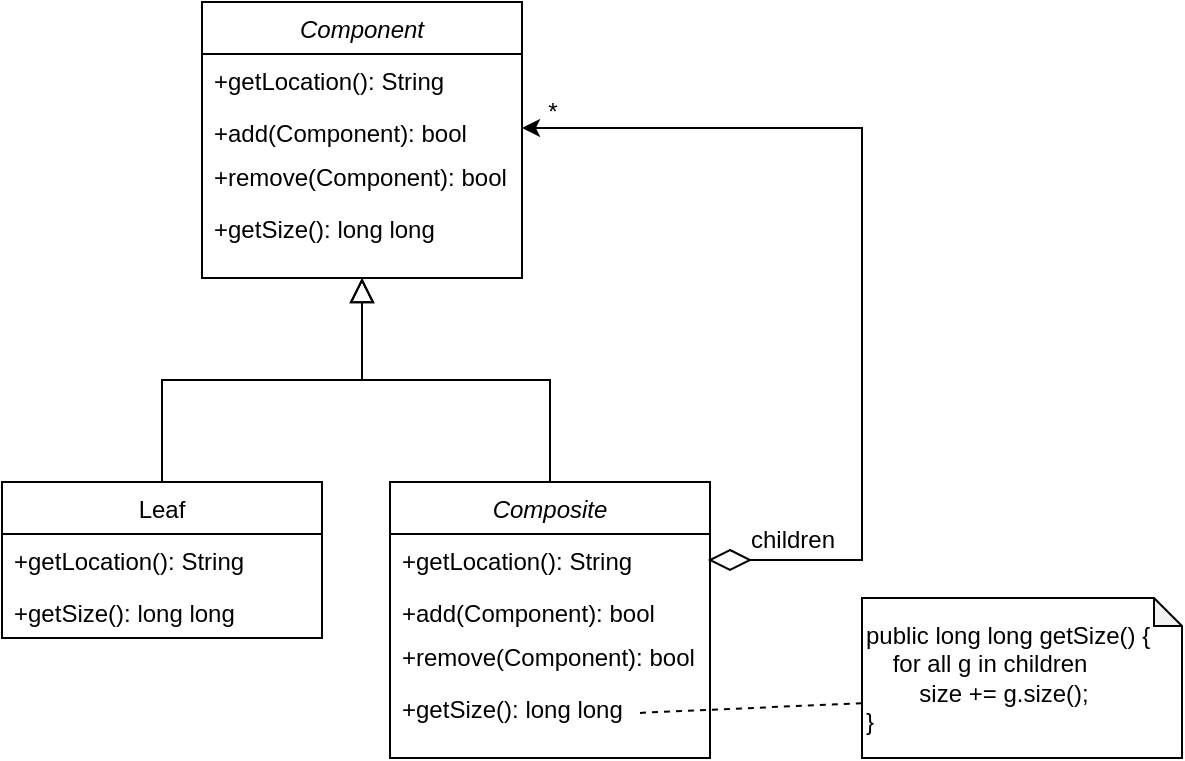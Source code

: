 <mxfile version="20.5.2" type="github">
  <diagram id="C5RBs43oDa-KdzZeNtuy" name="Page-1">
    <mxGraphModel dx="1038" dy="579" grid="1" gridSize="10" guides="1" tooltips="1" connect="1" arrows="1" fold="1" page="1" pageScale="1" pageWidth="827" pageHeight="1169" math="0" shadow="0">
      <root>
        <mxCell id="WIyWlLk6GJQsqaUBKTNV-0" />
        <mxCell id="WIyWlLk6GJQsqaUBKTNV-1" parent="WIyWlLk6GJQsqaUBKTNV-0" />
        <mxCell id="zkfFHV4jXpPFQw0GAbJ--0" value="Component" style="swimlane;fontStyle=2;align=center;verticalAlign=top;childLayout=stackLayout;horizontal=1;startSize=26;horizontalStack=0;resizeParent=1;resizeLast=0;collapsible=1;marginBottom=0;rounded=0;shadow=0;strokeWidth=1;" parent="WIyWlLk6GJQsqaUBKTNV-1" vertex="1">
          <mxGeometry x="320" y="120" width="160" height="138" as="geometry">
            <mxRectangle x="230" y="140" width="160" height="26" as="alternateBounds" />
          </mxGeometry>
        </mxCell>
        <mxCell id="zkfFHV4jXpPFQw0GAbJ--2" value="+getLocation(): String" style="text;align=left;verticalAlign=top;spacingLeft=4;spacingRight=4;overflow=hidden;rotatable=0;points=[[0,0.5],[1,0.5]];portConstraint=eastwest;rounded=0;shadow=0;html=0;" parent="zkfFHV4jXpPFQw0GAbJ--0" vertex="1">
          <mxGeometry y="26" width="160" height="26" as="geometry" />
        </mxCell>
        <mxCell id="zkfFHV4jXpPFQw0GAbJ--3" value="+add(Component): bool" style="text;align=left;verticalAlign=top;spacingLeft=4;spacingRight=4;overflow=hidden;rotatable=0;points=[[0,0.5],[1,0.5]];portConstraint=eastwest;rounded=0;shadow=0;html=0;" parent="zkfFHV4jXpPFQw0GAbJ--0" vertex="1">
          <mxGeometry y="52" width="160" height="22" as="geometry" />
        </mxCell>
        <mxCell id="zkfFHV4jXpPFQw0GAbJ--5" value="+remove(Component): bool" style="text;align=left;verticalAlign=top;spacingLeft=4;spacingRight=4;overflow=hidden;rotatable=0;points=[[0,0.5],[1,0.5]];portConstraint=eastwest;" parent="zkfFHV4jXpPFQw0GAbJ--0" vertex="1">
          <mxGeometry y="74" width="160" height="26" as="geometry" />
        </mxCell>
        <mxCell id="m57ZFMnDlIsH7RXNixP_-0" value="+getSize(): long long" style="text;align=left;verticalAlign=top;spacingLeft=4;spacingRight=4;overflow=hidden;rotatable=0;points=[[0,0.5],[1,0.5]];portConstraint=eastwest;" vertex="1" parent="zkfFHV4jXpPFQw0GAbJ--0">
          <mxGeometry y="100" width="160" height="26" as="geometry" />
        </mxCell>
        <mxCell id="zkfFHV4jXpPFQw0GAbJ--12" value="" style="endArrow=block;endSize=10;endFill=0;shadow=0;strokeWidth=1;rounded=0;edgeStyle=elbowEdgeStyle;elbow=vertical;" parent="WIyWlLk6GJQsqaUBKTNV-1" target="zkfFHV4jXpPFQw0GAbJ--0" edge="1">
          <mxGeometry width="160" relative="1" as="geometry">
            <mxPoint x="300" y="360" as="sourcePoint" />
            <mxPoint x="300" y="203" as="targetPoint" />
          </mxGeometry>
        </mxCell>
        <mxCell id="zkfFHV4jXpPFQw0GAbJ--16" value="" style="endArrow=block;endSize=10;endFill=0;shadow=0;strokeWidth=1;rounded=0;edgeStyle=elbowEdgeStyle;elbow=vertical;" parent="WIyWlLk6GJQsqaUBKTNV-1" target="zkfFHV4jXpPFQw0GAbJ--0" edge="1">
          <mxGeometry width="160" relative="1" as="geometry">
            <mxPoint x="494" y="360" as="sourcePoint" />
            <mxPoint x="410" y="271" as="targetPoint" />
          </mxGeometry>
        </mxCell>
        <mxCell id="m57ZFMnDlIsH7RXNixP_-1" value="Leaf" style="swimlane;fontStyle=0;align=center;verticalAlign=top;childLayout=stackLayout;horizontal=1;startSize=26;horizontalStack=0;resizeParent=1;resizeLast=0;collapsible=1;marginBottom=0;rounded=0;shadow=0;strokeWidth=1;" vertex="1" parent="WIyWlLk6GJQsqaUBKTNV-1">
          <mxGeometry x="220" y="360" width="160" height="78" as="geometry">
            <mxRectangle x="340" y="380" width="170" height="26" as="alternateBounds" />
          </mxGeometry>
        </mxCell>
        <mxCell id="m57ZFMnDlIsH7RXNixP_-2" value="+getLocation(): String" style="text;align=left;verticalAlign=top;spacingLeft=4;spacingRight=4;overflow=hidden;rotatable=0;points=[[0,0.5],[1,0.5]];portConstraint=eastwest;" vertex="1" parent="m57ZFMnDlIsH7RXNixP_-1">
          <mxGeometry y="26" width="160" height="26" as="geometry" />
        </mxCell>
        <mxCell id="m57ZFMnDlIsH7RXNixP_-9" value="+getSize(): long long" style="text;align=left;verticalAlign=top;spacingLeft=4;spacingRight=4;overflow=hidden;rotatable=0;points=[[0,0.5],[1,0.5]];portConstraint=eastwest;" vertex="1" parent="m57ZFMnDlIsH7RXNixP_-1">
          <mxGeometry y="52" width="160" height="26" as="geometry" />
        </mxCell>
        <mxCell id="m57ZFMnDlIsH7RXNixP_-4" value="Composite" style="swimlane;fontStyle=2;align=center;verticalAlign=top;childLayout=stackLayout;horizontal=1;startSize=26;horizontalStack=0;resizeParent=1;resizeLast=0;collapsible=1;marginBottom=0;rounded=0;shadow=0;strokeWidth=1;" vertex="1" parent="WIyWlLk6GJQsqaUBKTNV-1">
          <mxGeometry x="414" y="360" width="160" height="138" as="geometry">
            <mxRectangle x="230" y="140" width="160" height="26" as="alternateBounds" />
          </mxGeometry>
        </mxCell>
        <mxCell id="m57ZFMnDlIsH7RXNixP_-5" value="+getLocation(): String" style="text;align=left;verticalAlign=top;spacingLeft=4;spacingRight=4;overflow=hidden;rotatable=0;points=[[0,0.5],[1,0.5]];portConstraint=eastwest;rounded=0;shadow=0;html=0;" vertex="1" parent="m57ZFMnDlIsH7RXNixP_-4">
          <mxGeometry y="26" width="160" height="26" as="geometry" />
        </mxCell>
        <mxCell id="m57ZFMnDlIsH7RXNixP_-6" value="+add(Component): bool" style="text;align=left;verticalAlign=top;spacingLeft=4;spacingRight=4;overflow=hidden;rotatable=0;points=[[0,0.5],[1,0.5]];portConstraint=eastwest;rounded=0;shadow=0;html=0;" vertex="1" parent="m57ZFMnDlIsH7RXNixP_-4">
          <mxGeometry y="52" width="160" height="22" as="geometry" />
        </mxCell>
        <mxCell id="m57ZFMnDlIsH7RXNixP_-7" value="+remove(Component): bool" style="text;align=left;verticalAlign=top;spacingLeft=4;spacingRight=4;overflow=hidden;rotatable=0;points=[[0,0.5],[1,0.5]];portConstraint=eastwest;" vertex="1" parent="m57ZFMnDlIsH7RXNixP_-4">
          <mxGeometry y="74" width="160" height="26" as="geometry" />
        </mxCell>
        <mxCell id="m57ZFMnDlIsH7RXNixP_-8" value="+getSize(): long long" style="text;align=left;verticalAlign=top;spacingLeft=4;spacingRight=4;overflow=hidden;rotatable=0;points=[[0,0.5],[1,0.5]];portConstraint=eastwest;" vertex="1" parent="m57ZFMnDlIsH7RXNixP_-4">
          <mxGeometry y="100" width="160" height="26" as="geometry" />
        </mxCell>
        <mxCell id="m57ZFMnDlIsH7RXNixP_-13" value="" style="endArrow=none;dashed=1;html=1;rounded=0;entryX=0;entryY=0;entryDx=150;entryDy=49.5;entryPerimeter=0;" edge="1" parent="WIyWlLk6GJQsqaUBKTNV-1">
          <mxGeometry width="50" height="50" relative="1" as="geometry">
            <mxPoint x="539" y="475.439" as="sourcePoint" />
            <mxPoint x="652" y="470.5" as="targetPoint" />
          </mxGeometry>
        </mxCell>
        <mxCell id="m57ZFMnDlIsH7RXNixP_-14" value="&lt;span style=&quot;&quot;&gt;public long long getSize() {&lt;/span&gt;&lt;br style=&quot;&quot;&gt;&lt;span style=&quot;&quot;&gt;&amp;nbsp; &amp;nbsp; for all g in children&lt;/span&gt;&lt;br style=&quot;&quot;&gt;&lt;span style=&quot;&quot;&gt;&lt;/span&gt;&lt;span style=&quot;&quot;&gt;&lt;span style=&quot;&quot;&gt;&lt;/span&gt;&amp;nbsp; &amp;nbsp; &amp;nbsp; &amp;nbsp; size += g.size();&lt;/span&gt;&lt;br style=&quot;&quot;&gt;&lt;span style=&quot;&quot;&gt;}&lt;/span&gt;" style="shape=note;whiteSpace=wrap;html=1;backgroundOutline=1;darkOpacity=0.05;align=left;size=14;" vertex="1" parent="WIyWlLk6GJQsqaUBKTNV-1">
          <mxGeometry x="650" y="418" width="160" height="80" as="geometry" />
        </mxCell>
        <mxCell id="m57ZFMnDlIsH7RXNixP_-16" style="edgeStyle=orthogonalEdgeStyle;rounded=0;orthogonalLoop=1;jettySize=auto;html=1;entryX=1;entryY=0.5;entryDx=0;entryDy=0;" edge="1" parent="WIyWlLk6GJQsqaUBKTNV-1" target="zkfFHV4jXpPFQw0GAbJ--3">
          <mxGeometry relative="1" as="geometry">
            <mxPoint x="590" y="400" as="sourcePoint" />
            <Array as="points">
              <mxPoint x="590" y="399" />
              <mxPoint x="650" y="399" />
              <mxPoint x="650" y="183" />
            </Array>
          </mxGeometry>
        </mxCell>
        <mxCell id="m57ZFMnDlIsH7RXNixP_-17" value="" style="rhombus;whiteSpace=wrap;html=1;" vertex="1" parent="WIyWlLk6GJQsqaUBKTNV-1">
          <mxGeometry x="574" y="394" width="20" height="10" as="geometry" />
        </mxCell>
        <mxCell id="m57ZFMnDlIsH7RXNixP_-18" value="*" style="text;html=1;align=center;verticalAlign=middle;resizable=0;points=[];autosize=1;strokeColor=none;fillColor=none;" vertex="1" parent="WIyWlLk6GJQsqaUBKTNV-1">
          <mxGeometry x="480" y="160" width="30" height="30" as="geometry" />
        </mxCell>
        <mxCell id="m57ZFMnDlIsH7RXNixP_-19" value="children" style="text;html=1;align=center;verticalAlign=middle;resizable=0;points=[];autosize=1;strokeColor=none;fillColor=none;" vertex="1" parent="WIyWlLk6GJQsqaUBKTNV-1">
          <mxGeometry x="580" y="374" width="70" height="30" as="geometry" />
        </mxCell>
      </root>
    </mxGraphModel>
  </diagram>
</mxfile>
